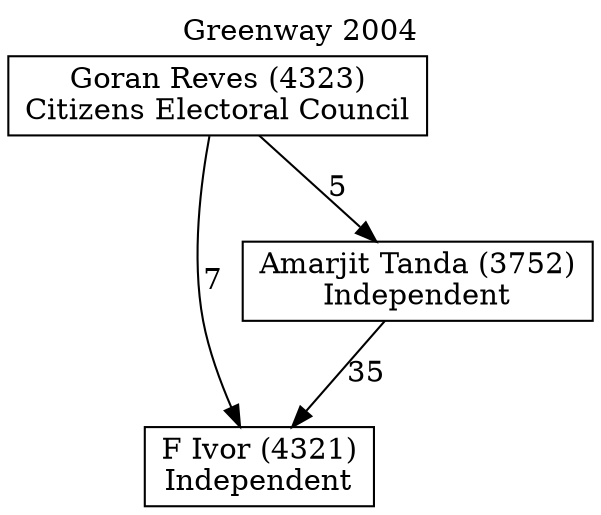 // House preference flow
digraph "F Ivor (4321)_Greenway_2004" {
	graph [label="Greenway 2004" labelloc=t mclimit=10]
	node [shape=box]
	"F Ivor (4321)" [label="F Ivor (4321)
Independent"]
	"Amarjit Tanda (3752)" [label="Amarjit Tanda (3752)
Independent"]
	"Goran Reves (4323)" [label="Goran Reves (4323)
Citizens Electoral Council"]
	"Amarjit Tanda (3752)" -> "F Ivor (4321)" [label=35]
	"Goran Reves (4323)" -> "Amarjit Tanda (3752)" [label=5]
	"Goran Reves (4323)" -> "F Ivor (4321)" [label=7]
}
